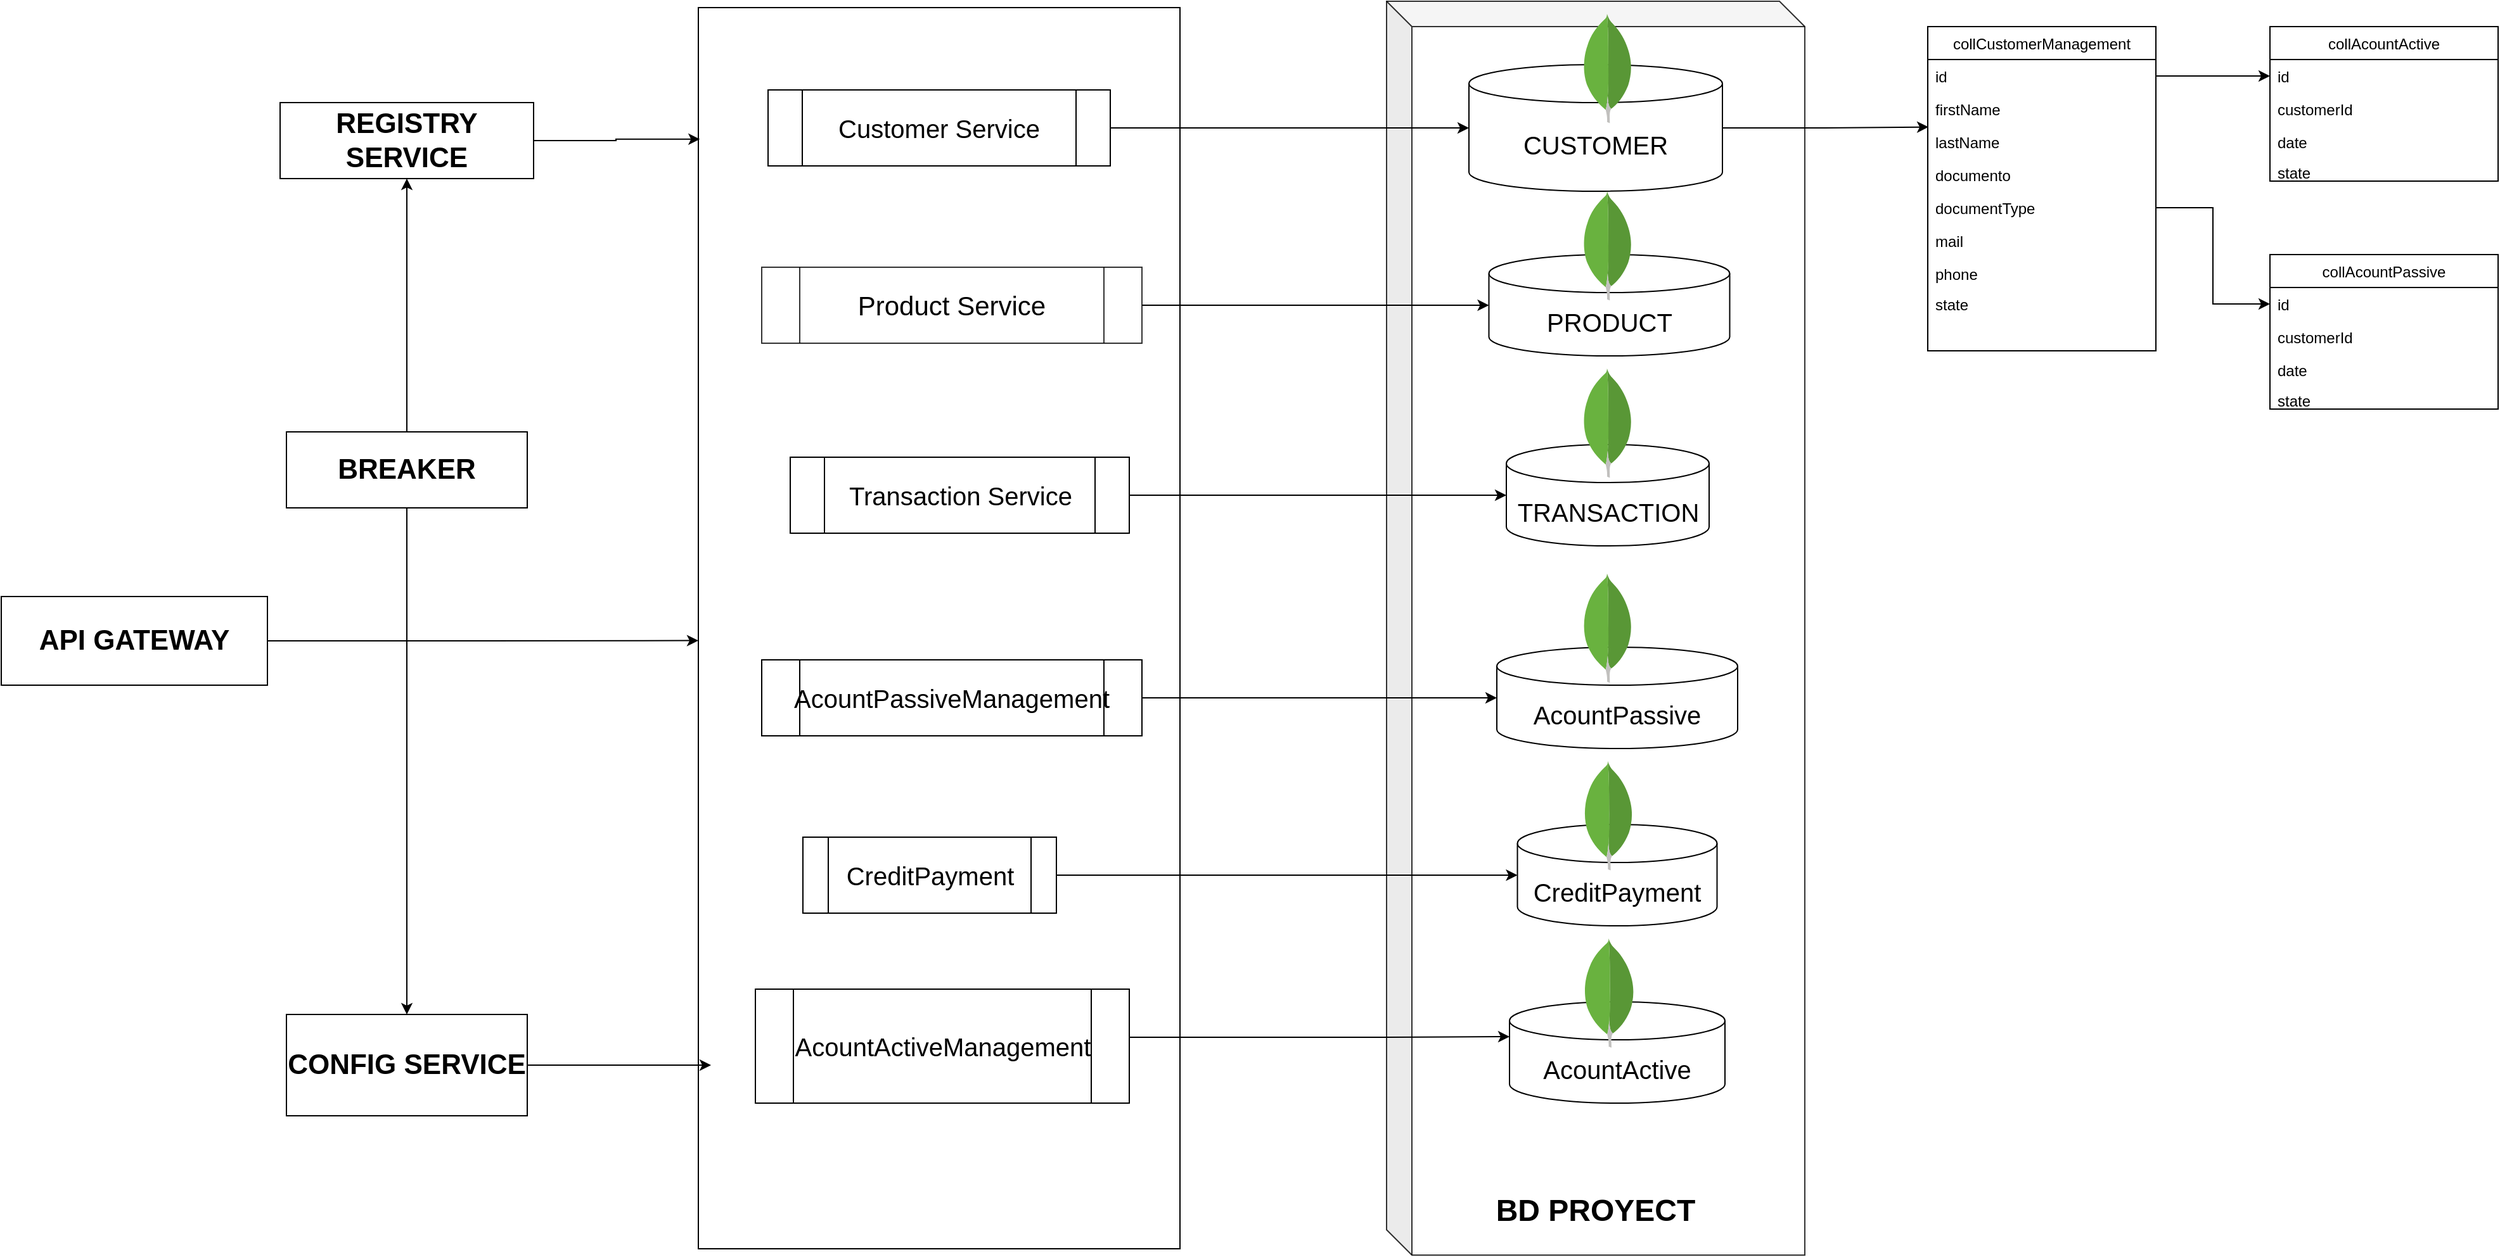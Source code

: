 <mxfile version="14.8.4" type="device"><diagram id="vXUFw0pk7MAzevIsRhq9" name="Page-1"><mxGraphModel dx="2274" dy="803" grid="1" gridSize="10" guides="1" tooltips="1" connect="1" arrows="1" fold="1" page="1" pageScale="1" pageWidth="827" pageHeight="1169" math="0" shadow="0"><root><mxCell id="0"/><mxCell id="1" parent="0"/><mxCell id="TBtLCzDwaJhReaNlVeeD-5" style="edgeStyle=orthogonalEdgeStyle;rounded=0;orthogonalLoop=1;jettySize=auto;html=1;entryX=0;entryY=0;entryDx=0;entryDy=27.5;entryPerimeter=0;" parent="1" source="AcO33pZB6mOKXuRocGUc-2" target="AcO33pZB6mOKXuRocGUc-13" edge="1"><mxGeometry relative="1" as="geometry"><Array as="points"><mxPoint x="490" y="878"/><mxPoint x="490" y="878"/></Array></mxGeometry></mxCell><mxCell id="AcO33pZB6mOKXuRocGUc-2" value="AcountActiveManagement" style="shape=process;whiteSpace=wrap;html=1;backgroundOutline=1;fontSize=20;" parent="1" vertex="1"><mxGeometry x="-5" y="840" width="295" height="90" as="geometry"/></mxCell><mxCell id="TBtLCzDwaJhReaNlVeeD-4" style="edgeStyle=orthogonalEdgeStyle;rounded=0;orthogonalLoop=1;jettySize=auto;html=1;" parent="1" source="AcO33pZB6mOKXuRocGUc-5" target="nvb3azqPDif502UU1rfp-16" edge="1"><mxGeometry relative="1" as="geometry"/></mxCell><mxCell id="AcO33pZB6mOKXuRocGUc-5" value="AcountPassiveManagement" style="shape=process;whiteSpace=wrap;html=1;backgroundOutline=1;fontSize=20;" parent="1" vertex="1"><mxGeometry y="580" width="300" height="60" as="geometry"/></mxCell><mxCell id="nvb3azqPDif502UU1rfp-6" style="edgeStyle=orthogonalEdgeStyle;rounded=0;orthogonalLoop=1;jettySize=auto;html=1;" parent="1" source="AcO33pZB6mOKXuRocGUc-7" target="AcO33pZB6mOKXuRocGUc-11" edge="1"><mxGeometry relative="1" as="geometry"/></mxCell><mxCell id="AcO33pZB6mOKXuRocGUc-7" value="Customer Service" style="shape=process;whiteSpace=wrap;html=1;backgroundOutline=1;fontSize=20;" parent="1" vertex="1"><mxGeometry x="5" y="130" width="270" height="60" as="geometry"/></mxCell><mxCell id="nvb3azqPDif502UU1rfp-27" style="edgeStyle=orthogonalEdgeStyle;rounded=0;orthogonalLoop=1;jettySize=auto;html=1;" parent="1" source="AcO33pZB6mOKXuRocGUc-8" target="nvb3azqPDif502UU1rfp-15" edge="1"><mxGeometry relative="1" as="geometry"/></mxCell><mxCell id="AcO33pZB6mOKXuRocGUc-8" value="CreditPayment" style="shape=process;whiteSpace=wrap;html=1;backgroundOutline=1;fontSize=20;" parent="1" vertex="1"><mxGeometry x="32.5" y="720" width="200" height="60" as="geometry"/></mxCell><mxCell id="P9QZ10q7nBaZF7A31Zon-11" style="edgeStyle=orthogonalEdgeStyle;rounded=0;orthogonalLoop=1;jettySize=auto;html=1;entryX=0.003;entryY=0.049;entryDx=0;entryDy=0;entryPerimeter=0;" parent="1" source="AcO33pZB6mOKXuRocGUc-11" target="P9QZ10q7nBaZF7A31Zon-4" edge="1"><mxGeometry relative="1" as="geometry"/></mxCell><mxCell id="AcO33pZB6mOKXuRocGUc-11" value="&lt;font style=&quot;font-size: 20px&quot;&gt;CUSTOMER&lt;/font&gt;" style="shape=cylinder3;whiteSpace=wrap;html=1;boundedLbl=1;backgroundOutline=1;size=15;" parent="1" vertex="1"><mxGeometry x="558" y="110" width="200" height="100" as="geometry"/></mxCell><mxCell id="AcO33pZB6mOKXuRocGUc-13" value="&lt;font style=&quot;font-size: 20px&quot;&gt;AcountActive&lt;/font&gt;" style="shape=cylinder3;whiteSpace=wrap;html=1;boundedLbl=1;backgroundOutline=1;size=15;" parent="1" vertex="1"><mxGeometry x="590" y="850" width="170" height="80" as="geometry"/></mxCell><mxCell id="AcO33pZB6mOKXuRocGUc-14" value="&lt;font style=&quot;font-size: 20px&quot;&gt;PRODUCT&lt;/font&gt;" style="shape=cylinder3;whiteSpace=wrap;html=1;boundedLbl=1;backgroundOutline=1;size=15;strokeWidth=1;" parent="1" vertex="1"><mxGeometry x="573.75" y="260" width="190" height="80" as="geometry"/></mxCell><mxCell id="nvb3azqPDif502UU1rfp-15" value="&lt;font style=&quot;font-size: 20px&quot;&gt;CreditPayment&lt;/font&gt;" style="shape=cylinder3;whiteSpace=wrap;html=1;boundedLbl=1;backgroundOutline=1;size=15;" parent="1" vertex="1"><mxGeometry x="596.25" y="710" width="157.5" height="80" as="geometry"/></mxCell><mxCell id="nvb3azqPDif502UU1rfp-16" value="&lt;font style=&quot;font-size: 20px&quot;&gt;AcountPassive&lt;/font&gt;" style="shape=cylinder3;whiteSpace=wrap;html=1;boundedLbl=1;backgroundOutline=1;size=15;" parent="1" vertex="1"><mxGeometry x="580" y="570" width="190" height="80" as="geometry"/></mxCell><mxCell id="iQYPwByPzyqMKbyR7wkS-13" style="edgeStyle=orthogonalEdgeStyle;rounded=0;orthogonalLoop=1;jettySize=auto;html=1;" edge="1" parent="1" source="nvb3azqPDif502UU1rfp-32"><mxGeometry relative="1" as="geometry"><mxPoint x="-40" y="900" as="targetPoint"/></mxGeometry></mxCell><mxCell id="nvb3azqPDif502UU1rfp-32" value="&lt;font size=&quot;1&quot;&gt;&lt;b style=&quot;font-size: 22px&quot;&gt;CONFIG SERVICE&lt;/b&gt;&lt;/font&gt;" style="rounded=0;whiteSpace=wrap;html=1;fillColor=none;fontSize=20;" parent="1" vertex="1"><mxGeometry x="-375" y="860" width="190" height="80" as="geometry"/></mxCell><mxCell id="nvb3azqPDif502UU1rfp-50" value="" style="shape=cube;whiteSpace=wrap;html=1;boundedLbl=1;backgroundOutline=1;darkOpacity=0.05;darkOpacity2=0.1;fillColor=none;opacity=80;fontSize=18;" parent="1" vertex="1"><mxGeometry x="493" y="60" width="330" height="990" as="geometry"/></mxCell><mxCell id="nvb3azqPDif502UU1rfp-53" value="BD PROYECT" style="text;html=1;strokeColor=none;fillColor=none;align=center;verticalAlign=middle;whiteSpace=wrap;rounded=0;opacity=80;fontSize=24;fontStyle=1" parent="1" vertex="1"><mxGeometry x="573" y="990" width="170" height="50" as="geometry"/></mxCell><mxCell id="TBtLCzDwaJhReaNlVeeD-8" style="edgeStyle=orthogonalEdgeStyle;rounded=0;orthogonalLoop=1;jettySize=auto;html=1;" parent="1" source="nvb3azqPDif502UU1rfp-56" target="TBtLCzDwaJhReaNlVeeD-7" edge="1"><mxGeometry relative="1" as="geometry"/></mxCell><mxCell id="nvb3azqPDif502UU1rfp-56" value="Transaction Service" style="shape=process;whiteSpace=wrap;html=1;backgroundOutline=1;fontSize=20;" parent="1" vertex="1"><mxGeometry x="22.5" y="420" width="267.5" height="60" as="geometry"/></mxCell><mxCell id="TBtLCzDwaJhReaNlVeeD-6" style="edgeStyle=orthogonalEdgeStyle;rounded=0;orthogonalLoop=1;jettySize=auto;html=1;" parent="1" source="nvb3azqPDif502UU1rfp-57" target="AcO33pZB6mOKXuRocGUc-14" edge="1"><mxGeometry relative="1" as="geometry"/></mxCell><mxCell id="nvb3azqPDif502UU1rfp-57" value="Product Service" style="shape=process;whiteSpace=wrap;html=1;backgroundOutline=1;fontSize=21;fillColor=none;opacity=80;" parent="1" vertex="1"><mxGeometry y="270" width="300" height="60" as="geometry"/></mxCell><mxCell id="TBtLCzDwaJhReaNlVeeD-2" value="" style="rounded=0;whiteSpace=wrap;html=1;fillColor=none;" parent="1" vertex="1"><mxGeometry x="-50" y="65" width="380" height="980" as="geometry"/></mxCell><mxCell id="TBtLCzDwaJhReaNlVeeD-7" value="&lt;font style=&quot;font-size: 20px&quot;&gt;TRANSACTION&lt;/font&gt;" style="shape=cylinder3;whiteSpace=wrap;html=1;boundedLbl=1;backgroundOutline=1;size=15;strokeWidth=1;fillColor=none;" parent="1" vertex="1"><mxGeometry x="587.5" y="410" width="160" height="80" as="geometry"/></mxCell><mxCell id="P9QZ10q7nBaZF7A31Zon-2" value="collCustomerManagement" style="swimlane;fontStyle=0;childLayout=stackLayout;horizontal=1;startSize=26;horizontalStack=0;resizeParent=1;resizeParentMax=0;resizeLast=0;collapsible=1;marginBottom=0;" parent="1" vertex="1"><mxGeometry x="920" y="80" width="180" height="256" as="geometry"/></mxCell><mxCell id="P9QZ10q7nBaZF7A31Zon-3" value="id" style="text;strokeColor=none;fillColor=none;align=left;verticalAlign=top;spacingLeft=4;spacingRight=4;overflow=hidden;rotatable=0;points=[[0,0.5],[1,0.5]];portConstraint=eastwest;" parent="P9QZ10q7nBaZF7A31Zon-2" vertex="1"><mxGeometry y="26" width="180" height="26" as="geometry"/></mxCell><mxCell id="P9QZ10q7nBaZF7A31Zon-5" value="firstName" style="text;strokeColor=none;fillColor=none;align=left;verticalAlign=top;spacingLeft=4;spacingRight=4;overflow=hidden;rotatable=0;points=[[0,0.5],[1,0.5]];portConstraint=eastwest;" parent="P9QZ10q7nBaZF7A31Zon-2" vertex="1"><mxGeometry y="52" width="180" height="26" as="geometry"/></mxCell><mxCell id="P9QZ10q7nBaZF7A31Zon-4" value="lastName" style="text;strokeColor=none;fillColor=none;align=left;verticalAlign=top;spacingLeft=4;spacingRight=4;overflow=hidden;rotatable=0;points=[[0,0.5],[1,0.5]];portConstraint=eastwest;" parent="P9QZ10q7nBaZF7A31Zon-2" vertex="1"><mxGeometry y="78" width="180" height="26" as="geometry"/></mxCell><mxCell id="iQYPwByPzyqMKbyR7wkS-1" value="documento" style="text;strokeColor=none;fillColor=none;align=left;verticalAlign=top;spacingLeft=4;spacingRight=4;overflow=hidden;rotatable=0;points=[[0,0.5],[1,0.5]];portConstraint=eastwest;" vertex="1" parent="P9QZ10q7nBaZF7A31Zon-2"><mxGeometry y="104" width="180" height="26" as="geometry"/></mxCell><mxCell id="P9QZ10q7nBaZF7A31Zon-6" value="documentType" style="text;strokeColor=none;fillColor=none;align=left;verticalAlign=top;spacingLeft=4;spacingRight=4;overflow=hidden;rotatable=0;points=[[0,0.5],[1,0.5]];portConstraint=eastwest;" parent="P9QZ10q7nBaZF7A31Zon-2" vertex="1"><mxGeometry y="130" width="180" height="26" as="geometry"/></mxCell><mxCell id="P9QZ10q7nBaZF7A31Zon-7" value="mail" style="text;strokeColor=none;fillColor=none;align=left;verticalAlign=top;spacingLeft=4;spacingRight=4;overflow=hidden;rotatable=0;points=[[0,0.5],[1,0.5]];portConstraint=eastwest;" parent="P9QZ10q7nBaZF7A31Zon-2" vertex="1"><mxGeometry y="156" width="180" height="26" as="geometry"/></mxCell><mxCell id="P9QZ10q7nBaZF7A31Zon-8" value="phone" style="text;strokeColor=none;fillColor=none;align=left;verticalAlign=top;spacingLeft=4;spacingRight=4;overflow=hidden;rotatable=0;points=[[0,0.5],[1,0.5]];portConstraint=eastwest;" parent="P9QZ10q7nBaZF7A31Zon-2" vertex="1"><mxGeometry y="182" width="180" height="24" as="geometry"/></mxCell><mxCell id="P9QZ10q7nBaZF7A31Zon-9" value="state" style="text;strokeColor=none;fillColor=none;align=left;verticalAlign=top;spacingLeft=4;spacingRight=4;overflow=hidden;rotatable=0;points=[[0,0.5],[1,0.5]];portConstraint=eastwest;" parent="P9QZ10q7nBaZF7A31Zon-2" vertex="1"><mxGeometry y="206" width="180" height="50" as="geometry"/></mxCell><mxCell id="P9QZ10q7nBaZF7A31Zon-12" value="collAcountPassive" style="swimlane;fontStyle=0;childLayout=stackLayout;horizontal=1;startSize=26;horizontalStack=0;resizeParent=1;resizeParentMax=0;resizeLast=0;collapsible=1;marginBottom=0;" parent="1" vertex="1"><mxGeometry x="1190" y="260" width="180" height="122" as="geometry"/></mxCell><mxCell id="P9QZ10q7nBaZF7A31Zon-13" value="id" style="text;strokeColor=none;fillColor=none;align=left;verticalAlign=top;spacingLeft=4;spacingRight=4;overflow=hidden;rotatable=0;points=[[0,0.5],[1,0.5]];portConstraint=eastwest;" parent="P9QZ10q7nBaZF7A31Zon-12" vertex="1"><mxGeometry y="26" width="180" height="26" as="geometry"/></mxCell><mxCell id="P9QZ10q7nBaZF7A31Zon-14" value="customerId" style="text;strokeColor=none;fillColor=none;align=left;verticalAlign=top;spacingLeft=4;spacingRight=4;overflow=hidden;rotatable=0;points=[[0,0.5],[1,0.5]];portConstraint=eastwest;" parent="P9QZ10q7nBaZF7A31Zon-12" vertex="1"><mxGeometry y="52" width="180" height="26" as="geometry"/></mxCell><mxCell id="P9QZ10q7nBaZF7A31Zon-18" value="date" style="text;strokeColor=none;fillColor=none;align=left;verticalAlign=top;spacingLeft=4;spacingRight=4;overflow=hidden;rotatable=0;points=[[0,0.5],[1,0.5]];portConstraint=eastwest;" parent="P9QZ10q7nBaZF7A31Zon-12" vertex="1"><mxGeometry y="78" width="180" height="24" as="geometry"/></mxCell><mxCell id="P9QZ10q7nBaZF7A31Zon-19" value="state" style="text;strokeColor=none;fillColor=none;align=left;verticalAlign=top;spacingLeft=4;spacingRight=4;overflow=hidden;rotatable=0;points=[[0,0.5],[1,0.5]];portConstraint=eastwest;" parent="P9QZ10q7nBaZF7A31Zon-12" vertex="1"><mxGeometry y="102" width="180" height="20" as="geometry"/></mxCell><mxCell id="P9QZ10q7nBaZF7A31Zon-20" value="collAcountActive" style="swimlane;fontStyle=0;childLayout=stackLayout;horizontal=1;startSize=26;horizontalStack=0;resizeParent=1;resizeParentMax=0;resizeLast=0;collapsible=1;marginBottom=0;" parent="1" vertex="1"><mxGeometry x="1190" y="80" width="180" height="122" as="geometry"/></mxCell><mxCell id="P9QZ10q7nBaZF7A31Zon-22" value="id" style="text;strokeColor=none;fillColor=none;align=left;verticalAlign=top;spacingLeft=4;spacingRight=4;overflow=hidden;rotatable=0;points=[[0,0.5],[1,0.5]];portConstraint=eastwest;" parent="P9QZ10q7nBaZF7A31Zon-20" vertex="1"><mxGeometry y="26" width="180" height="26" as="geometry"/></mxCell><mxCell id="P9QZ10q7nBaZF7A31Zon-23" value="customerId" style="text;strokeColor=none;fillColor=none;align=left;verticalAlign=top;spacingLeft=4;spacingRight=4;overflow=hidden;rotatable=0;points=[[0,0.5],[1,0.5]];portConstraint=eastwest;" parent="P9QZ10q7nBaZF7A31Zon-20" vertex="1"><mxGeometry y="52" width="180" height="26" as="geometry"/></mxCell><mxCell id="P9QZ10q7nBaZF7A31Zon-26" value="date" style="text;strokeColor=none;fillColor=none;align=left;verticalAlign=top;spacingLeft=4;spacingRight=4;overflow=hidden;rotatable=0;points=[[0,0.5],[1,0.5]];portConstraint=eastwest;" parent="P9QZ10q7nBaZF7A31Zon-20" vertex="1"><mxGeometry y="78" width="180" height="24" as="geometry"/></mxCell><mxCell id="P9QZ10q7nBaZF7A31Zon-27" value="state" style="text;strokeColor=none;fillColor=none;align=left;verticalAlign=top;spacingLeft=4;spacingRight=4;overflow=hidden;rotatable=0;points=[[0,0.5],[1,0.5]];portConstraint=eastwest;" parent="P9QZ10q7nBaZF7A31Zon-20" vertex="1"><mxGeometry y="102" width="180" height="20" as="geometry"/></mxCell><mxCell id="P9QZ10q7nBaZF7A31Zon-28" value="" style="endArrow=classic;html=1;strokeWidth=1;fontSize=20;entryX=0;entryY=0.5;entryDx=0;entryDy=0;" parent="1" source="P9QZ10q7nBaZF7A31Zon-3" target="P9QZ10q7nBaZF7A31Zon-22" edge="1"><mxGeometry width="50" height="50" relative="1" as="geometry"><mxPoint x="1110" y="210" as="sourcePoint"/><mxPoint x="1210" y="120" as="targetPoint"/><Array as="points"/></mxGeometry></mxCell><mxCell id="P9QZ10q7nBaZF7A31Zon-29" style="edgeStyle=orthogonalEdgeStyle;rounded=0;orthogonalLoop=1;jettySize=auto;html=1;fontSize=20;strokeWidth=1;" parent="1" source="P9QZ10q7nBaZF7A31Zon-6" target="P9QZ10q7nBaZF7A31Zon-13" edge="1"><mxGeometry relative="1" as="geometry"/></mxCell><mxCell id="iQYPwByPzyqMKbyR7wkS-9" style="edgeStyle=orthogonalEdgeStyle;rounded=0;orthogonalLoop=1;jettySize=auto;html=1;entryX=0;entryY=0.51;entryDx=0;entryDy=0;entryPerimeter=0;" edge="1" parent="1" source="iQYPwByPzyqMKbyR7wkS-3" target="TBtLCzDwaJhReaNlVeeD-2"><mxGeometry relative="1" as="geometry"><mxPoint x="-70" y="565" as="targetPoint"/></mxGeometry></mxCell><mxCell id="iQYPwByPzyqMKbyR7wkS-3" value="&lt;span style=&quot;font-size: 22px&quot;&gt;&lt;b&gt;API GATEWAY&lt;/b&gt;&lt;/span&gt;" style="rounded=0;whiteSpace=wrap;html=1;" vertex="1" parent="1"><mxGeometry x="-600" y="530" width="210" height="70" as="geometry"/></mxCell><mxCell id="iQYPwByPzyqMKbyR7wkS-8" style="edgeStyle=orthogonalEdgeStyle;rounded=0;orthogonalLoop=1;jettySize=auto;html=1;" edge="1" parent="1" source="iQYPwByPzyqMKbyR7wkS-4" target="nvb3azqPDif502UU1rfp-32"><mxGeometry relative="1" as="geometry"/></mxCell><mxCell id="iQYPwByPzyqMKbyR7wkS-10" style="edgeStyle=orthogonalEdgeStyle;rounded=0;orthogonalLoop=1;jettySize=auto;html=1;entryX=0.5;entryY=1;entryDx=0;entryDy=0;" edge="1" parent="1" source="iQYPwByPzyqMKbyR7wkS-4" target="iQYPwByPzyqMKbyR7wkS-6"><mxGeometry relative="1" as="geometry"/></mxCell><mxCell id="iQYPwByPzyqMKbyR7wkS-4" value="&lt;font style=&quot;font-size: 22px&quot;&gt;&lt;b&gt;BREAKER&lt;/b&gt;&lt;/font&gt;" style="rounded=0;whiteSpace=wrap;html=1;" vertex="1" parent="1"><mxGeometry x="-375" y="400" width="190" height="60" as="geometry"/></mxCell><mxCell id="iQYPwByPzyqMKbyR7wkS-23" style="edgeStyle=orthogonalEdgeStyle;rounded=0;orthogonalLoop=1;jettySize=auto;html=1;entryX=0.003;entryY=0.106;entryDx=0;entryDy=0;entryPerimeter=0;" edge="1" parent="1" source="iQYPwByPzyqMKbyR7wkS-6" target="TBtLCzDwaJhReaNlVeeD-2"><mxGeometry relative="1" as="geometry"/></mxCell><mxCell id="iQYPwByPzyqMKbyR7wkS-6" value="&lt;font style=&quot;font-size: 22px&quot;&gt;&lt;b&gt;REGISTRY SERVICE&lt;/b&gt;&lt;/font&gt;" style="rounded=0;whiteSpace=wrap;html=1;" vertex="1" parent="1"><mxGeometry x="-380" y="140" width="200" height="60" as="geometry"/></mxCell><mxCell id="iQYPwByPzyqMKbyR7wkS-16" value="" style="dashed=0;outlineConnect=0;html=1;align=center;labelPosition=center;verticalLabelPosition=bottom;verticalAlign=top;shape=mxgraph.weblogos.mongodb" vertex="1" parent="1"><mxGeometry x="648.15" y="800.0" width="41.2" height="86.2" as="geometry"/></mxCell><mxCell id="iQYPwByPzyqMKbyR7wkS-18" value="" style="dashed=0;outlineConnect=0;html=1;align=center;labelPosition=center;verticalLabelPosition=bottom;verticalAlign=top;shape=mxgraph.weblogos.mongodb" vertex="1" parent="1"><mxGeometry x="648.15" y="660" width="40" height="86.2" as="geometry"/></mxCell><mxCell id="iQYPwByPzyqMKbyR7wkS-19" value="" style="dashed=0;outlineConnect=0;html=1;align=center;labelPosition=center;verticalLabelPosition=bottom;verticalAlign=top;shape=mxgraph.weblogos.mongodb" vertex="1" parent="1"><mxGeometry x="647.5" y="511.9" width="40" height="86.2" as="geometry"/></mxCell><mxCell id="iQYPwByPzyqMKbyR7wkS-20" value="" style="dashed=0;outlineConnect=0;html=1;align=center;labelPosition=center;verticalLabelPosition=bottom;verticalAlign=top;shape=mxgraph.weblogos.mongodb" vertex="1" parent="1"><mxGeometry x="647.5" y="350" width="40" height="86.2" as="geometry"/></mxCell><mxCell id="iQYPwByPzyqMKbyR7wkS-21" value="" style="dashed=0;outlineConnect=0;html=1;align=center;labelPosition=center;verticalLabelPosition=bottom;verticalAlign=top;shape=mxgraph.weblogos.mongodb" vertex="1" parent="1"><mxGeometry x="647.5" y="210" width="40" height="86.2" as="geometry"/></mxCell><mxCell id="iQYPwByPzyqMKbyR7wkS-22" value="" style="dashed=0;outlineConnect=0;html=1;align=center;labelPosition=center;verticalLabelPosition=bottom;verticalAlign=top;shape=mxgraph.weblogos.mongodb" vertex="1" parent="1"><mxGeometry x="647.5" y="70" width="40" height="86.2" as="geometry"/></mxCell></root></mxGraphModel></diagram></mxfile>